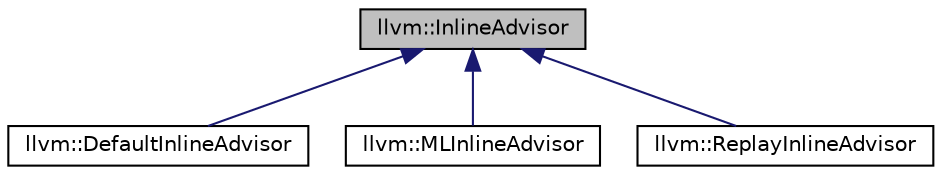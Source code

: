 digraph "llvm::InlineAdvisor"
{
 // LATEX_PDF_SIZE
  bgcolor="transparent";
  edge [fontname="Helvetica",fontsize="10",labelfontname="Helvetica",labelfontsize="10"];
  node [fontname="Helvetica",fontsize="10",shape=record];
  Node1 [label="llvm::InlineAdvisor",height=0.2,width=0.4,color="black", fillcolor="grey75", style="filled", fontcolor="black",tooltip="Interface for deciding whether to inline a call site or not."];
  Node1 -> Node2 [dir="back",color="midnightblue",fontsize="10",style="solid",fontname="Helvetica"];
  Node2 [label="llvm::DefaultInlineAdvisor",height=0.2,width=0.4,color="black",URL="$classllvm_1_1DefaultInlineAdvisor.html",tooltip="The default (manual heuristics) implementation of the InlineAdvisor."];
  Node1 -> Node3 [dir="back",color="midnightblue",fontsize="10",style="solid",fontname="Helvetica"];
  Node3 [label="llvm::MLInlineAdvisor",height=0.2,width=0.4,color="black",URL="$classllvm_1_1MLInlineAdvisor.html",tooltip=" "];
  Node1 -> Node4 [dir="back",color="midnightblue",fontsize="10",style="solid",fontname="Helvetica"];
  Node4 [label="llvm::ReplayInlineAdvisor",height=0.2,width=0.4,color="black",URL="$classllvm_1_1ReplayInlineAdvisor.html",tooltip="Replay inline advisor that uses optimization remarks from inlining of previous build to guide current..."];
}
